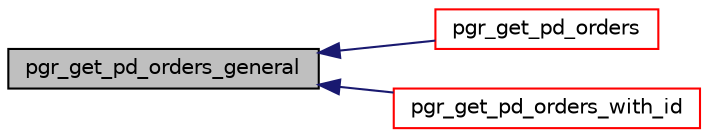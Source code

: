digraph "pgr_get_pd_orders_general"
{
  edge [fontname="Helvetica",fontsize="10",labelfontname="Helvetica",labelfontsize="10"];
  node [fontname="Helvetica",fontsize="10",shape=record];
  rankdir="LR";
  Node1 [label="pgr_get_pd_orders_general",height=0.2,width=0.4,color="black", fillcolor="grey75", style="filled" fontcolor="black"];
  Node1 -> Node2 [dir="back",color="midnightblue",fontsize="10",style="solid",fontname="Helvetica"];
  Node2 [label="pgr_get_pd_orders",height=0.2,width=0.4,color="red", fillcolor="white", style="filled",URL="$orders__input_8h.html#a37b88b6f6ab64b2b19a87d16ec213363",tooltip="Reads the pick-Deliver orders. "];
  Node1 -> Node3 [dir="back",color="midnightblue",fontsize="10",style="solid",fontname="Helvetica"];
  Node3 [label="pgr_get_pd_orders_with_id",height=0.2,width=0.4,color="red", fillcolor="white", style="filled",URL="$orders__input_8h.html#a9ae2ecfe19bbe8ffef46b67c117ccd36",tooltip="Reads the pick-Deliver orders. "];
}
